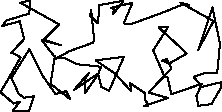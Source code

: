 unitsize(0.001cm);
// 30705.1
draw((2995,264)--(2581,121));
draw((2581,121)--(2656,128));
draw((2656,128)--(2592,248));
draw((2592,248)--(2597,349));
draw((2597,349)--(2334,523));
draw((2334,523)--(2347,388));
draw((2347,388)--(2067,694));
draw((2067,694)--(1725,927));
draw((1725,927)--(2223,990));
draw((2223,990)--(1962,389));
draw((1962,389)--(1828,456));
draw((1828,456)--(1766,692));
draw((1766,692)--(1346,408));
draw((1346,408)--(1604,706));
draw((1604,706)--(1529,581));
draw((1529,581)--(1541,354));
draw((1541,354)--(1766,678));
draw((1766,678)--(1819,814));
draw((1819,814)--(1393,859));
draw((1393,859)--(1179,969));
draw((1179,969)--(1021,962));
draw((1021,962)--(778,1282));
draw((778,1282)--(1109,1196));
draw((1109,1196)--(811,1295));
draw((811,1295)--(1082,1561));
draw((1082,1561)--(394,1944));
draw((394,1944)--(571,1982));
draw((571,1982)--(555,1753));
draw((555,1753)--(149,1629));
draw((149,1629)--(80,1533));
draw((80,1533)--(386,1616));
draw((386,1616)--(464,1302));
draw((464,1302)--(235,1059));
draw((235,1059)--(241,1069));
draw((241,1069)--(401,980));
draw((401,980)--(47,363));
draw((47,363)--(202,233));
draw((202,233)--(278,165));
draw((278,165)--(387,199));
draw((387,199)--(264,36));
draw((264,36)--(547,25));
draw((547,25)--(634,294));
draw((634,294)--(460,267));
draw((460,267)--(366,339));
draw((366,339)--(240,619));
draw((240,619)--(555,1121));
draw((555,1121)--(781,670));
draw((781,670)--(1017,333));
draw((1017,333)--(1203,385));
draw((1203,385)--(1272,246));
draw((1272,246)--(931,512));
draw((931,512)--(981,848));
draw((981,848)--(1009,1001));
draw((1009,1001)--(997,942));
draw((997,942)--(1264,1090));
draw((1264,1090)--(1677,1238));
draw((1677,1238)--(1699,1294));
draw((1699,1294)--(1646,1817));
draw((1646,1817)--(1632,1742));
draw((1632,1742)--(1623,1723));
draw((1623,1723)--(1768,1578));
draw((1768,1578)--(1787,1902));
draw((1787,1902)--(2214,1977));
draw((2214,1977)--(2028,1736));
draw((2028,1736)--(2050,1833));
draw((2050,1833)--(1994,1852));
draw((1994,1852)--(2374,1944));
draw((2374,1944)--(2221,1578));
draw((2221,1578)--(2356,1568));
draw((2356,1568)--(2927,1777));
draw((2927,1777)--(3248,1906));
draw((3248,1906)--(3373,1902));
draw((3373,1902)--(3220,1945));
draw((3220,1945)--(3805,1619));
draw((3805,1619)--(3535,1112));
draw((3535,1112)--(3786,1862));
draw((3786,1862)--(3918,1217));
draw((3918,1217)--(3868,697));
draw((3868,697)--(3642,699));
draw((3642,699)--(3452,637));
draw((3452,637)--(3600,459));
draw((3600,459)--(3935,540));
draw((3935,540)--(3946,459));
draw((3946,459)--(3766,154));
draw((3766,154)--(3538,125));
draw((3538,125)--(3503,301));
draw((3503,301)--(3599,514));
draw((3599,514)--(3062,329));
draw((3062,329)--(2993,624));
draw((2993,624)--(2944,632));
draw((2944,632)--(2740,1101));
draw((2740,1101)--(3007,1524));
draw((3007,1524)--(2834,1512));
draw((2834,1512)--(3332,1049));
draw((3332,1049)--(3023,871));
draw((3023,871)--(2901,920));
draw((2901,920)--(2982,949));
draw((2982,949)--(3060,781));
draw((3060,781)--(2658,360));
draw((2658,360)--(2995,264));
